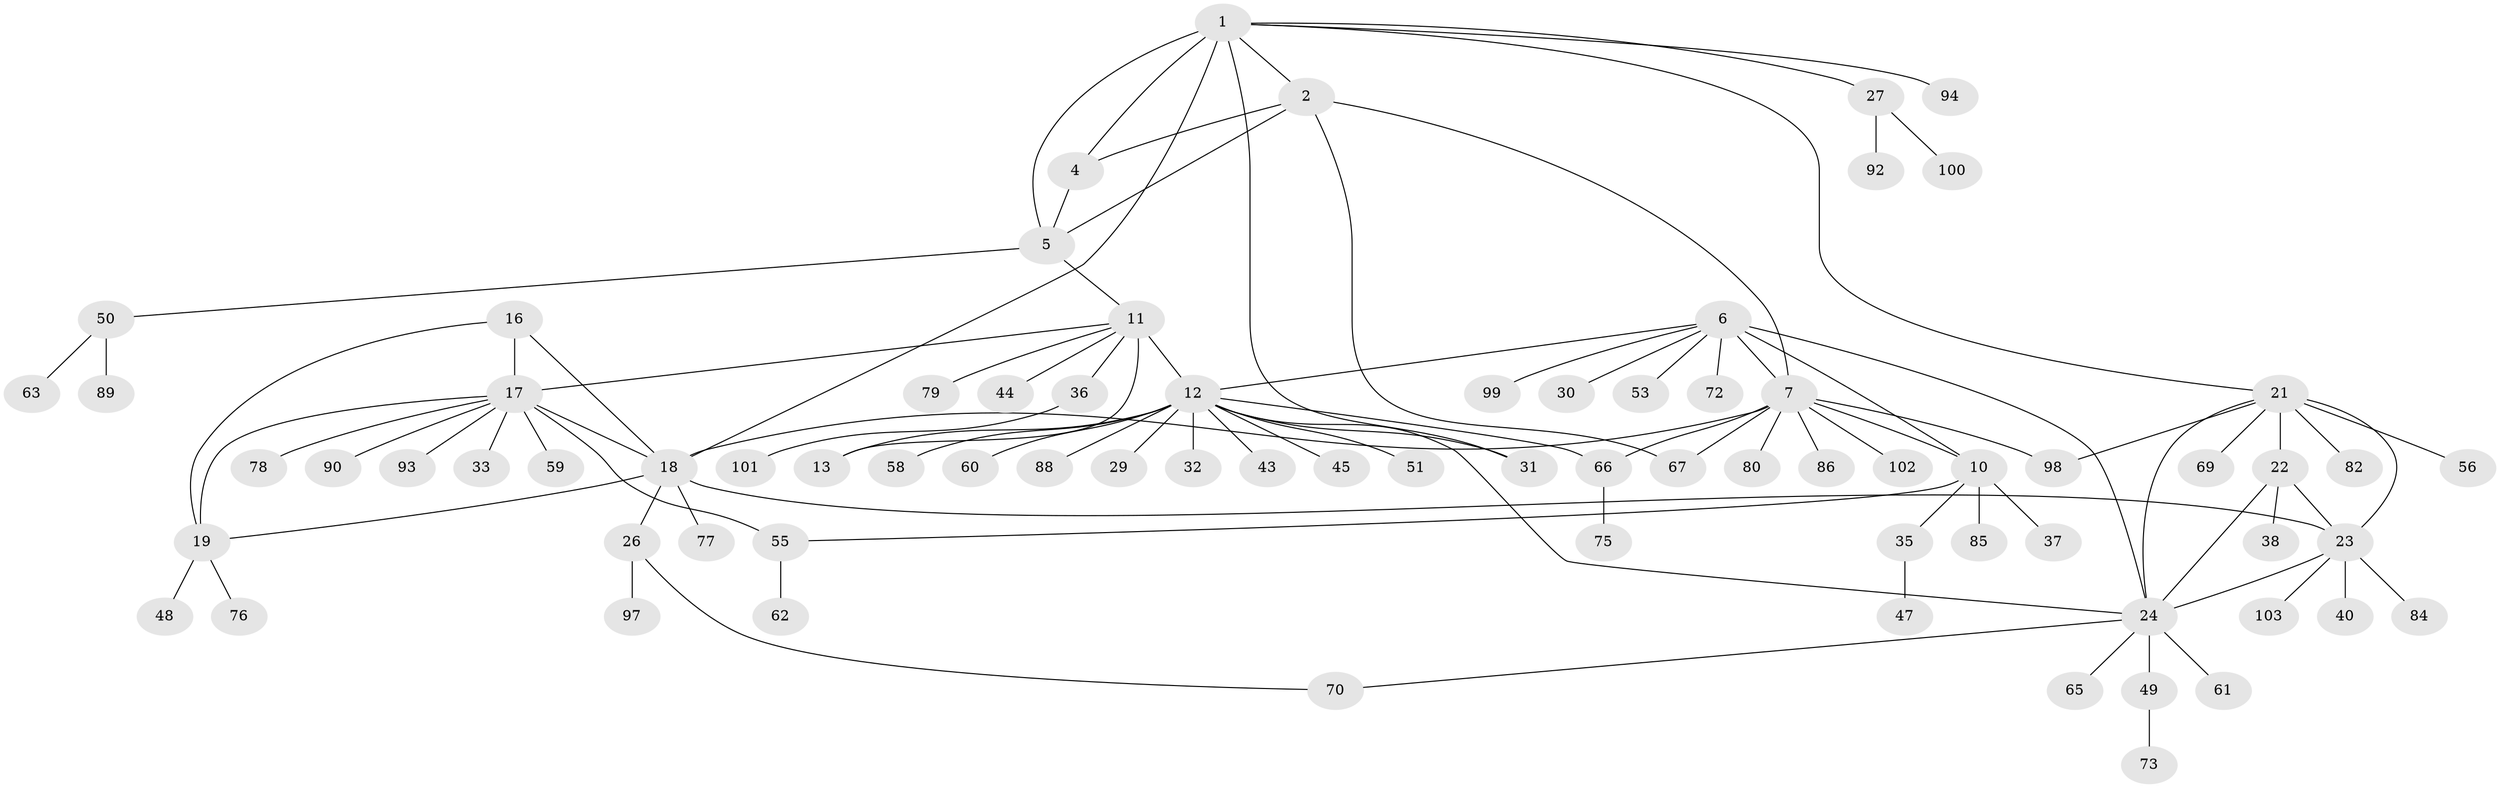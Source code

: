 // original degree distribution, {7: 0.038834951456310676, 5: 0.038834951456310676, 8: 0.04854368932038835, 6: 0.038834951456310676, 9: 0.02912621359223301, 11: 0.019417475728155338, 4: 0.02912621359223301, 10: 0.019417475728155338, 3: 0.04854368932038835, 1: 0.5631067961165048, 2: 0.1262135922330097}
// Generated by graph-tools (version 1.1) at 2025/42/03/06/25 10:42:11]
// undirected, 77 vertices, 99 edges
graph export_dot {
graph [start="1"]
  node [color=gray90,style=filled];
  1 [super="+3"];
  2 [super="+74"];
  4 [super="+64"];
  5 [super="+28"];
  6 [super="+8"];
  7 [super="+9"];
  10 [super="+83"];
  11 [super="+15"];
  12 [super="+14"];
  13 [super="+81"];
  16 [super="+96"];
  17 [super="+20"];
  18 [super="+39"];
  19 [super="+71"];
  21 [super="+25"];
  22 [super="+34"];
  23 [super="+52"];
  24 [super="+41"];
  26 [super="+42"];
  27 [super="+68"];
  29;
  30;
  31;
  32;
  33;
  35;
  36 [super="+46"];
  37;
  38;
  40;
  43;
  44 [super="+91"];
  45;
  47;
  48;
  49 [super="+54"];
  50 [super="+95"];
  51;
  53;
  55 [super="+57"];
  56;
  58;
  59;
  60;
  61;
  62;
  63;
  65;
  66;
  67;
  69;
  70;
  72;
  73;
  75;
  76;
  77;
  78;
  79 [super="+87"];
  80;
  82;
  84;
  85;
  86;
  88;
  89;
  90;
  92;
  93;
  94;
  97;
  98;
  99;
  100;
  101;
  102;
  103;
  1 -- 2 [weight=2];
  1 -- 4 [weight=2];
  1 -- 5 [weight=2];
  1 -- 18 [weight=2];
  1 -- 94;
  1 -- 21;
  1 -- 27;
  1 -- 31;
  2 -- 4;
  2 -- 5;
  2 -- 7;
  2 -- 67;
  4 -- 5;
  5 -- 11;
  5 -- 50;
  6 -- 7 [weight=4];
  6 -- 10 [weight=2];
  6 -- 24;
  6 -- 30;
  6 -- 72;
  6 -- 99;
  6 -- 53;
  6 -- 12;
  7 -- 10 [weight=2];
  7 -- 18;
  7 -- 86;
  7 -- 102;
  7 -- 66;
  7 -- 67;
  7 -- 98;
  7 -- 80;
  10 -- 35;
  10 -- 37;
  10 -- 55;
  10 -- 85;
  11 -- 12 [weight=4];
  11 -- 13 [weight=2];
  11 -- 36;
  11 -- 44;
  11 -- 79;
  11 -- 17;
  12 -- 13 [weight=2];
  12 -- 24;
  12 -- 29;
  12 -- 31;
  12 -- 43;
  12 -- 51;
  12 -- 60;
  12 -- 66;
  12 -- 32;
  12 -- 45;
  12 -- 88;
  12 -- 58;
  16 -- 17 [weight=2];
  16 -- 18;
  16 -- 19;
  17 -- 18 [weight=2];
  17 -- 19 [weight=2];
  17 -- 33;
  17 -- 93;
  17 -- 78;
  17 -- 55 [weight=2];
  17 -- 90;
  17 -- 59;
  18 -- 19;
  18 -- 23;
  18 -- 26;
  18 -- 77;
  19 -- 48;
  19 -- 76;
  21 -- 22 [weight=2];
  21 -- 23 [weight=2];
  21 -- 24 [weight=2];
  21 -- 69;
  21 -- 82;
  21 -- 98;
  21 -- 56;
  22 -- 23;
  22 -- 24;
  22 -- 38;
  23 -- 24;
  23 -- 40;
  23 -- 84;
  23 -- 103;
  24 -- 49;
  24 -- 61;
  24 -- 65;
  24 -- 70;
  26 -- 97;
  26 -- 70;
  27 -- 92;
  27 -- 100;
  35 -- 47;
  36 -- 101;
  49 -- 73;
  50 -- 63;
  50 -- 89;
  55 -- 62;
  66 -- 75;
}
